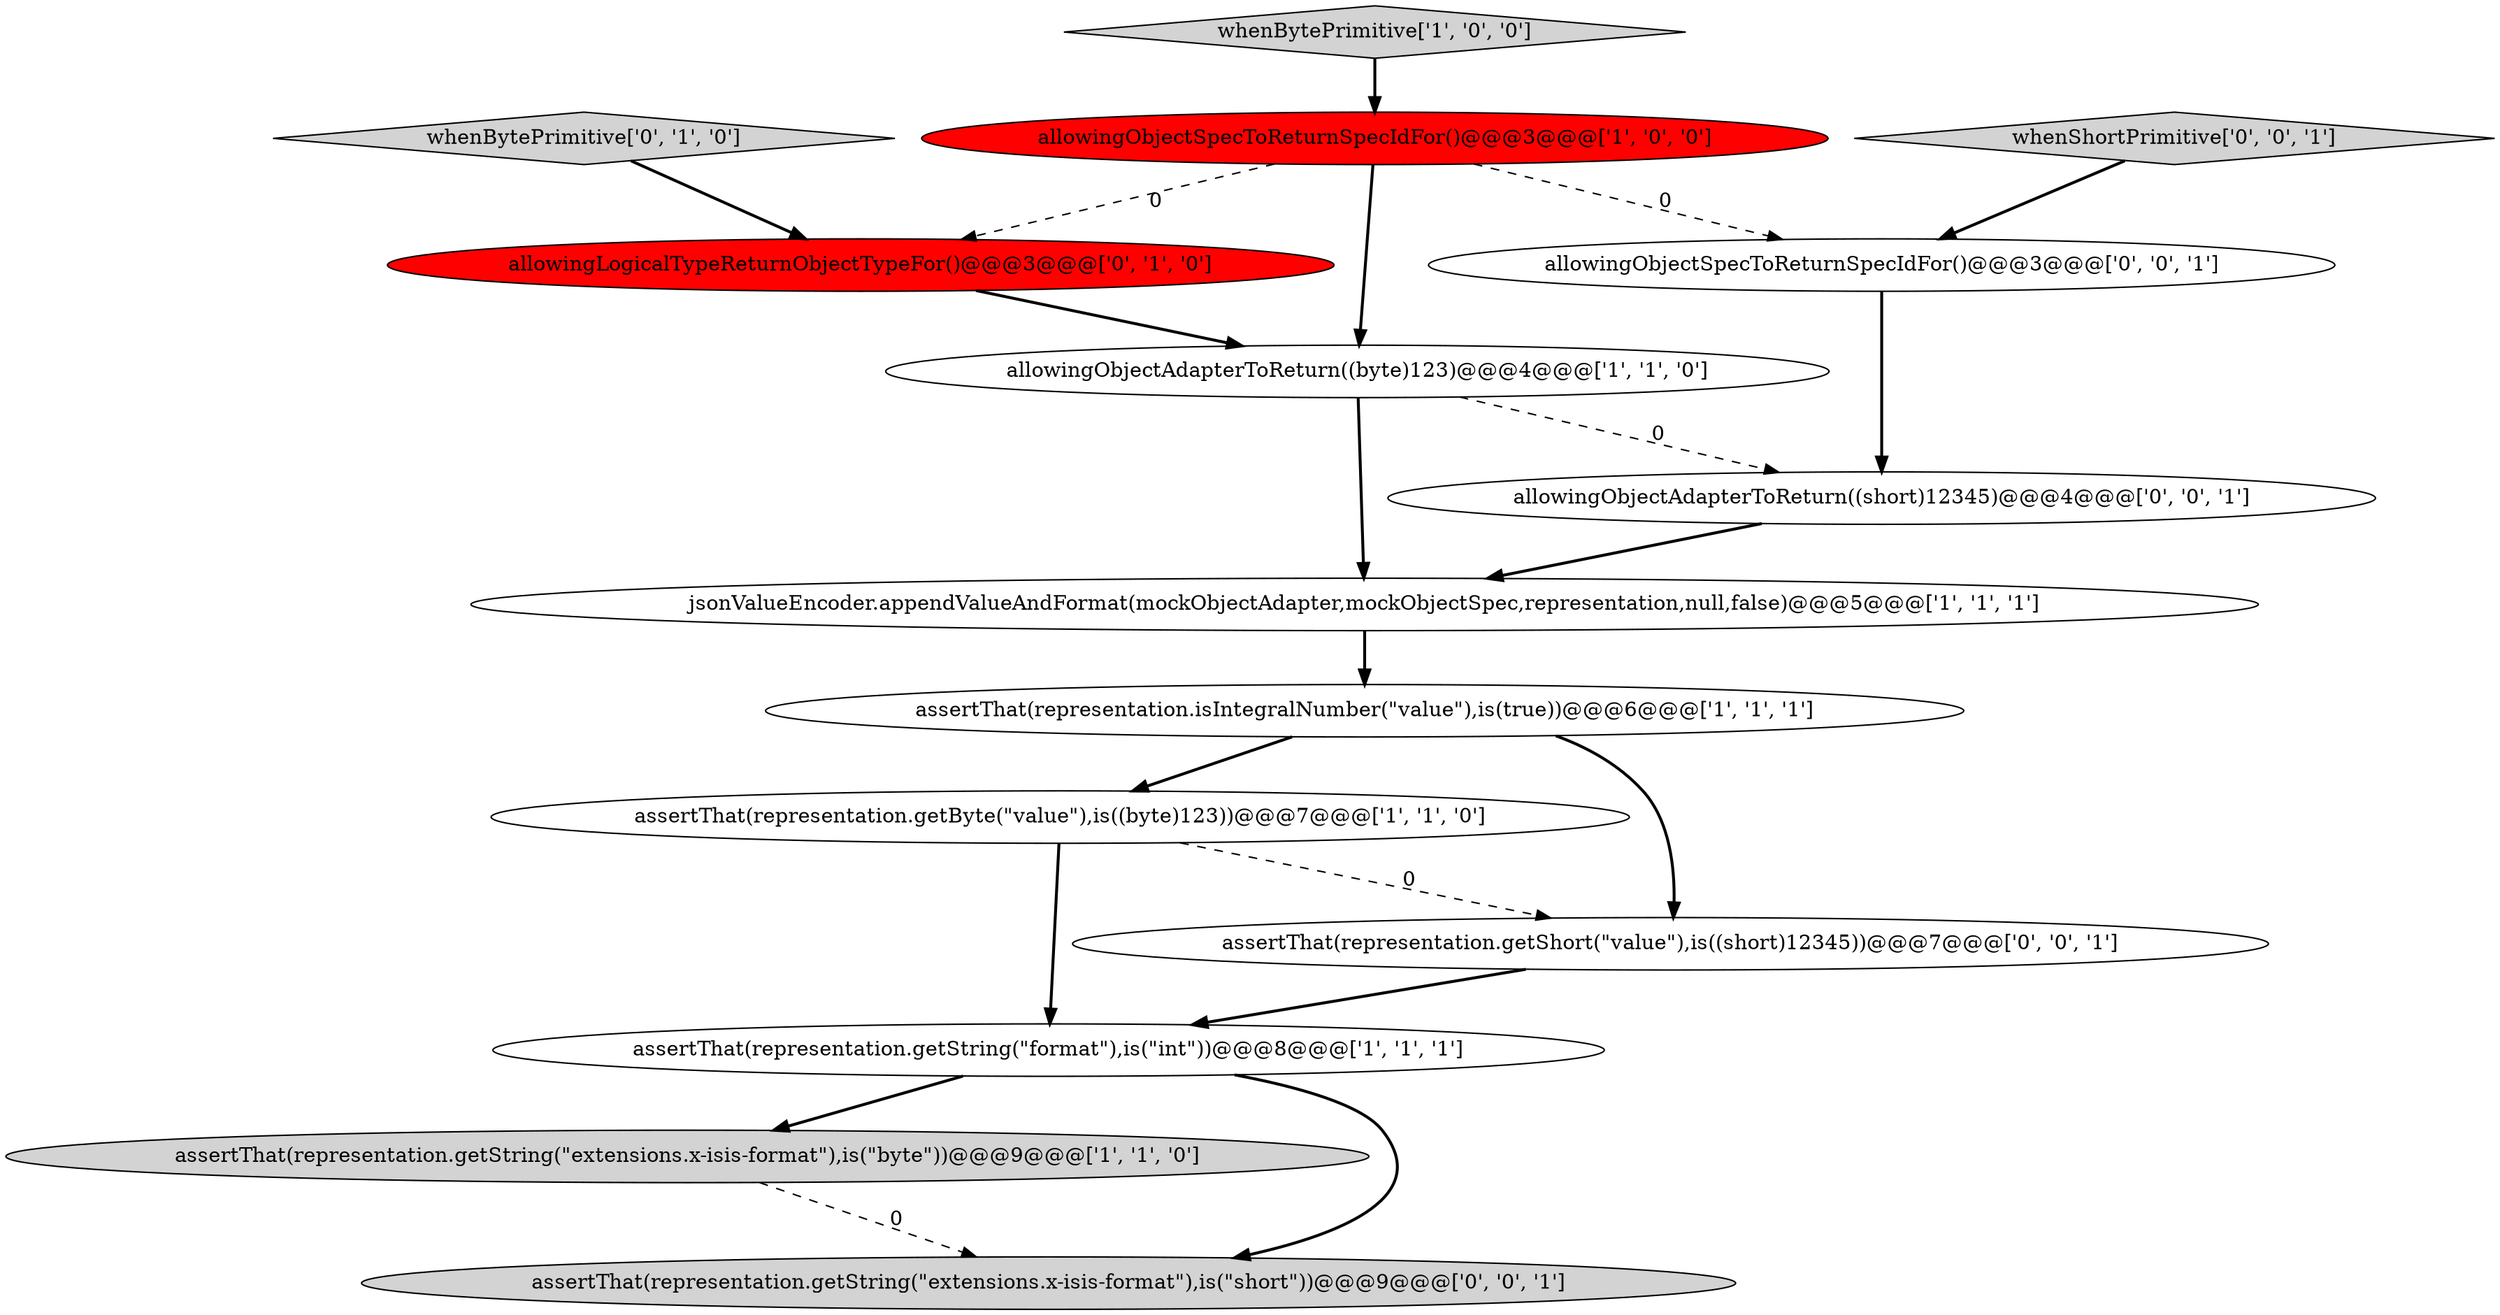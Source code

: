 digraph {
5 [style = filled, label = "assertThat(representation.getByte(\"value\"),is((byte)123))@@@7@@@['1', '1', '0']", fillcolor = white, shape = ellipse image = "AAA0AAABBB1BBB"];
3 [style = filled, label = "jsonValueEncoder.appendValueAndFormat(mockObjectAdapter,mockObjectSpec,representation,null,false)@@@5@@@['1', '1', '1']", fillcolor = white, shape = ellipse image = "AAA0AAABBB1BBB"];
4 [style = filled, label = "assertThat(representation.getString(\"extensions.x-isis-format\"),is(\"byte\"))@@@9@@@['1', '1', '0']", fillcolor = lightgray, shape = ellipse image = "AAA0AAABBB1BBB"];
2 [style = filled, label = "assertThat(representation.getString(\"format\"),is(\"int\"))@@@8@@@['1', '1', '1']", fillcolor = white, shape = ellipse image = "AAA0AAABBB1BBB"];
0 [style = filled, label = "allowingObjectSpecToReturnSpecIdFor()@@@3@@@['1', '0', '0']", fillcolor = red, shape = ellipse image = "AAA1AAABBB1BBB"];
9 [style = filled, label = "whenBytePrimitive['0', '1', '0']", fillcolor = lightgray, shape = diamond image = "AAA0AAABBB2BBB"];
6 [style = filled, label = "whenBytePrimitive['1', '0', '0']", fillcolor = lightgray, shape = diamond image = "AAA0AAABBB1BBB"];
7 [style = filled, label = "allowingObjectAdapterToReturn((byte)123)@@@4@@@['1', '1', '0']", fillcolor = white, shape = ellipse image = "AAA0AAABBB1BBB"];
1 [style = filled, label = "assertThat(representation.isIntegralNumber(\"value\"),is(true))@@@6@@@['1', '1', '1']", fillcolor = white, shape = ellipse image = "AAA0AAABBB1BBB"];
11 [style = filled, label = "allowingObjectAdapterToReturn((short)12345)@@@4@@@['0', '0', '1']", fillcolor = white, shape = ellipse image = "AAA0AAABBB3BBB"];
8 [style = filled, label = "allowingLogicalTypeReturnObjectTypeFor()@@@3@@@['0', '1', '0']", fillcolor = red, shape = ellipse image = "AAA1AAABBB2BBB"];
13 [style = filled, label = "whenShortPrimitive['0', '0', '1']", fillcolor = lightgray, shape = diamond image = "AAA0AAABBB3BBB"];
12 [style = filled, label = "assertThat(representation.getString(\"extensions.x-isis-format\"),is(\"short\"))@@@9@@@['0', '0', '1']", fillcolor = lightgray, shape = ellipse image = "AAA0AAABBB3BBB"];
10 [style = filled, label = "allowingObjectSpecToReturnSpecIdFor()@@@3@@@['0', '0', '1']", fillcolor = white, shape = ellipse image = "AAA0AAABBB3BBB"];
14 [style = filled, label = "assertThat(representation.getShort(\"value\"),is((short)12345))@@@7@@@['0', '0', '1']", fillcolor = white, shape = ellipse image = "AAA0AAABBB3BBB"];
1->5 [style = bold, label=""];
7->11 [style = dashed, label="0"];
13->10 [style = bold, label=""];
0->8 [style = dashed, label="0"];
5->2 [style = bold, label=""];
1->14 [style = bold, label=""];
14->2 [style = bold, label=""];
6->0 [style = bold, label=""];
5->14 [style = dashed, label="0"];
0->10 [style = dashed, label="0"];
3->1 [style = bold, label=""];
9->8 [style = bold, label=""];
11->3 [style = bold, label=""];
2->4 [style = bold, label=""];
7->3 [style = bold, label=""];
2->12 [style = bold, label=""];
8->7 [style = bold, label=""];
4->12 [style = dashed, label="0"];
0->7 [style = bold, label=""];
10->11 [style = bold, label=""];
}
